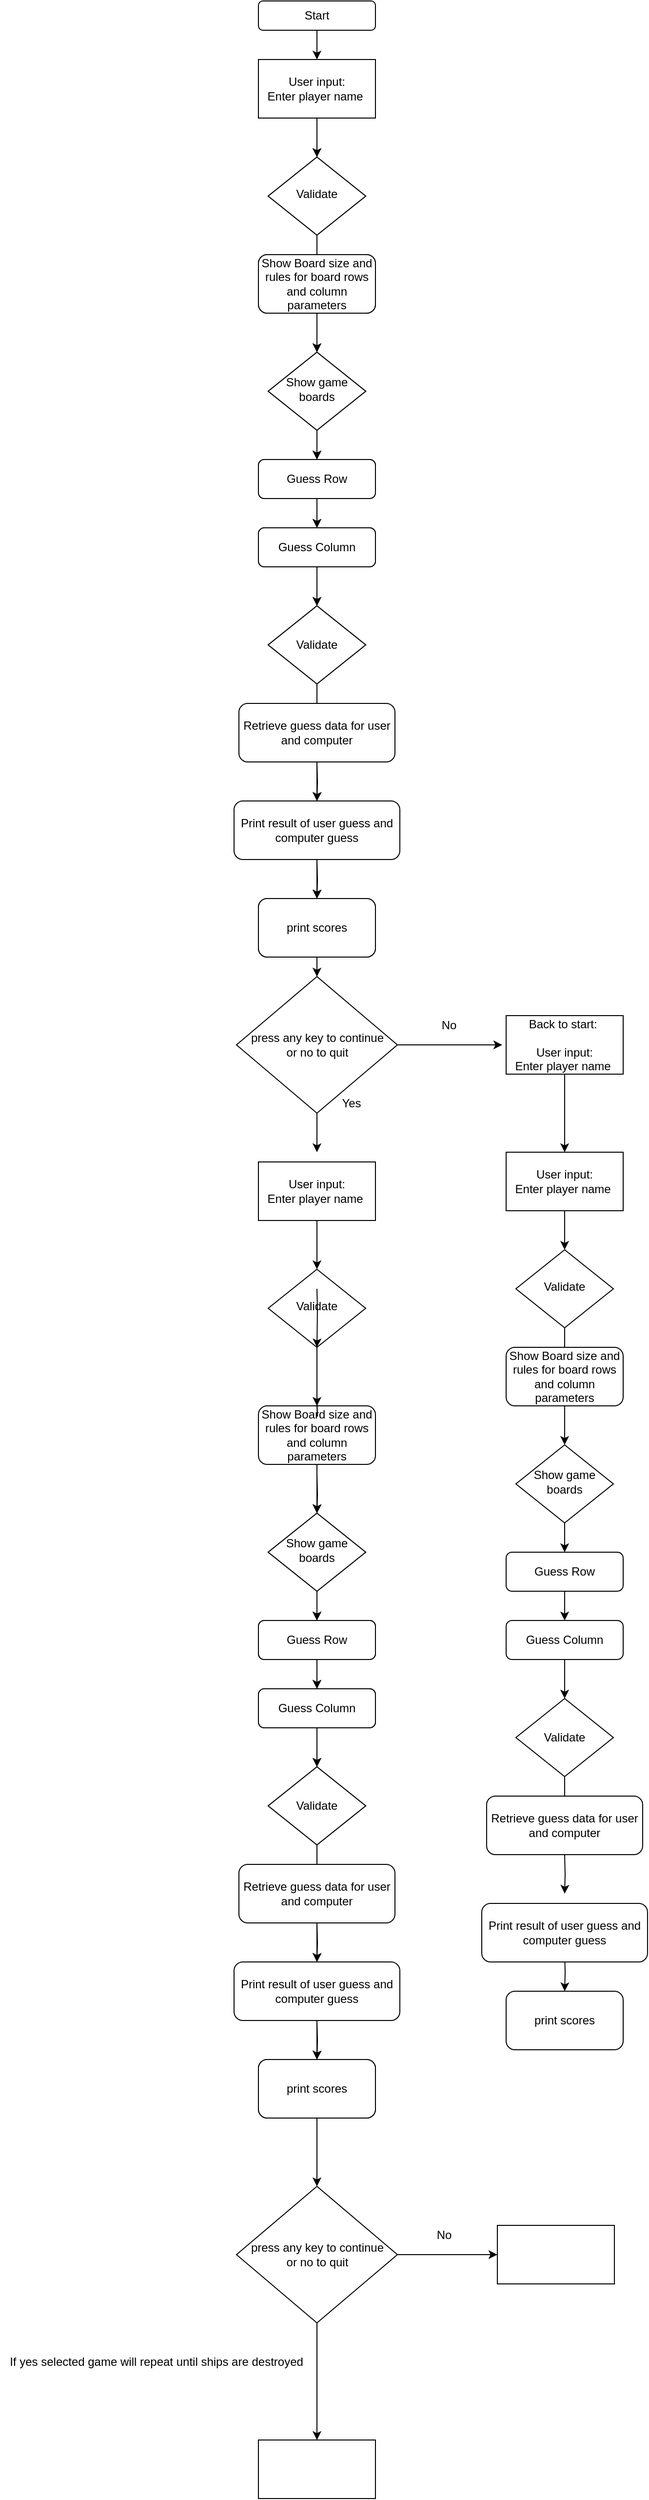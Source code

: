 <mxfile version="15.8.2" type="github">
  <diagram id="C5RBs43oDa-KdzZeNtuy" name="Page-1">
    <mxGraphModel dx="2100" dy="610" grid="1" gridSize="10" guides="1" tooltips="1" connect="1" arrows="1" fold="1" page="1" pageScale="1" pageWidth="827" pageHeight="1169" math="0" shadow="0">
      <root>
        <mxCell id="WIyWlLk6GJQsqaUBKTNV-0" />
        <mxCell id="WIyWlLk6GJQsqaUBKTNV-1" parent="WIyWlLk6GJQsqaUBKTNV-0" />
        <mxCell id="R8ws0Zac1b6Tz0N1zMyR-2" value="" style="edgeStyle=orthogonalEdgeStyle;rounded=0;orthogonalLoop=1;jettySize=auto;html=1;" edge="1" parent="WIyWlLk6GJQsqaUBKTNV-1" source="WIyWlLk6GJQsqaUBKTNV-3" target="R8ws0Zac1b6Tz0N1zMyR-1">
          <mxGeometry relative="1" as="geometry" />
        </mxCell>
        <mxCell id="WIyWlLk6GJQsqaUBKTNV-3" value="Start" style="rounded=1;whiteSpace=wrap;html=1;fontSize=12;glass=0;strokeWidth=1;shadow=0;" parent="WIyWlLk6GJQsqaUBKTNV-1" vertex="1">
          <mxGeometry x="160" y="80" width="120" height="30" as="geometry" />
        </mxCell>
        <mxCell id="WIyWlLk6GJQsqaUBKTNV-6" value="Validate" style="rhombus;whiteSpace=wrap;html=1;shadow=0;fontFamily=Helvetica;fontSize=12;align=center;strokeWidth=1;spacing=6;spacingTop=-4;" parent="WIyWlLk6GJQsqaUBKTNV-1" vertex="1">
          <mxGeometry x="170" y="240" width="100" height="80" as="geometry" />
        </mxCell>
        <mxCell id="R8ws0Zac1b6Tz0N1zMyR-4" value="" style="edgeStyle=orthogonalEdgeStyle;rounded=0;orthogonalLoop=1;jettySize=auto;html=1;" edge="1" parent="WIyWlLk6GJQsqaUBKTNV-1" source="WIyWlLk6GJQsqaUBKTNV-10" target="WIyWlLk6GJQsqaUBKTNV-11">
          <mxGeometry relative="1" as="geometry" />
        </mxCell>
        <mxCell id="WIyWlLk6GJQsqaUBKTNV-10" value="Show game boards" style="rhombus;whiteSpace=wrap;html=1;shadow=0;fontFamily=Helvetica;fontSize=12;align=center;strokeWidth=1;spacing=6;spacingTop=-4;" parent="WIyWlLk6GJQsqaUBKTNV-1" vertex="1">
          <mxGeometry x="170" y="440" width="100" height="80" as="geometry" />
        </mxCell>
        <mxCell id="R8ws0Zac1b6Tz0N1zMyR-6" value="" style="edgeStyle=orthogonalEdgeStyle;rounded=0;orthogonalLoop=1;jettySize=auto;html=1;" edge="1" parent="WIyWlLk6GJQsqaUBKTNV-1" source="WIyWlLk6GJQsqaUBKTNV-11" target="R8ws0Zac1b6Tz0N1zMyR-5">
          <mxGeometry relative="1" as="geometry" />
        </mxCell>
        <mxCell id="WIyWlLk6GJQsqaUBKTNV-11" value="Guess Row" style="rounded=1;whiteSpace=wrap;html=1;fontSize=12;glass=0;strokeWidth=1;shadow=0;" parent="WIyWlLk6GJQsqaUBKTNV-1" vertex="1">
          <mxGeometry x="160" y="550" width="120" height="40" as="geometry" />
        </mxCell>
        <mxCell id="R8ws0Zac1b6Tz0N1zMyR-3" value="" style="edgeStyle=orthogonalEdgeStyle;rounded=0;orthogonalLoop=1;jettySize=auto;html=1;" edge="1" parent="WIyWlLk6GJQsqaUBKTNV-1" source="R8ws0Zac1b6Tz0N1zMyR-1" target="WIyWlLk6GJQsqaUBKTNV-6">
          <mxGeometry relative="1" as="geometry" />
        </mxCell>
        <mxCell id="R8ws0Zac1b6Tz0N1zMyR-1" value="User input:&lt;br&gt;Enter player name&amp;nbsp;" style="rounded=0;whiteSpace=wrap;html=1;" vertex="1" parent="WIyWlLk6GJQsqaUBKTNV-1">
          <mxGeometry x="160" y="140" width="120" height="60" as="geometry" />
        </mxCell>
        <mxCell id="R8ws0Zac1b6Tz0N1zMyR-9" value="" style="edgeStyle=orthogonalEdgeStyle;rounded=0;orthogonalLoop=1;jettySize=auto;html=1;" edge="1" parent="WIyWlLk6GJQsqaUBKTNV-1" source="R8ws0Zac1b6Tz0N1zMyR-5">
          <mxGeometry relative="1" as="geometry">
            <mxPoint x="220" y="700" as="targetPoint" />
          </mxGeometry>
        </mxCell>
        <mxCell id="R8ws0Zac1b6Tz0N1zMyR-5" value="Guess Column" style="rounded=1;whiteSpace=wrap;html=1;" vertex="1" parent="WIyWlLk6GJQsqaUBKTNV-1">
          <mxGeometry x="160" y="620" width="120" height="40" as="geometry" />
        </mxCell>
        <mxCell id="R8ws0Zac1b6Tz0N1zMyR-33" value="" style="edgeStyle=orthogonalEdgeStyle;rounded=0;orthogonalLoop=1;jettySize=auto;html=1;" edge="1" parent="WIyWlLk6GJQsqaUBKTNV-1" source="R8ws0Zac1b6Tz0N1zMyR-10" target="WIyWlLk6GJQsqaUBKTNV-10">
          <mxGeometry relative="1" as="geometry" />
        </mxCell>
        <mxCell id="R8ws0Zac1b6Tz0N1zMyR-10" value="Show Board size and rules for board rows and column parameters" style="rounded=1;whiteSpace=wrap;html=1;" vertex="1" parent="WIyWlLk6GJQsqaUBKTNV-1">
          <mxGeometry x="160" y="340" width="120" height="60" as="geometry" />
        </mxCell>
        <mxCell id="R8ws0Zac1b6Tz0N1zMyR-11" value="" style="rounded=0;html=1;jettySize=auto;orthogonalLoop=1;fontSize=11;endArrow=none;endFill=0;endSize=8;strokeWidth=1;shadow=0;labelBackgroundColor=none;edgeStyle=orthogonalEdgeStyle;" edge="1" parent="WIyWlLk6GJQsqaUBKTNV-1" source="WIyWlLk6GJQsqaUBKTNV-6" target="R8ws0Zac1b6Tz0N1zMyR-10">
          <mxGeometry x="-0.2" y="40" relative="1" as="geometry">
            <mxPoint as="offset" />
            <mxPoint x="220" y="320" as="sourcePoint" />
            <mxPoint x="220" y="400" as="targetPoint" />
          </mxGeometry>
        </mxCell>
        <mxCell id="R8ws0Zac1b6Tz0N1zMyR-15" value="" style="edgeStyle=orthogonalEdgeStyle;rounded=0;orthogonalLoop=1;jettySize=auto;html=1;startArrow=none;" edge="1" parent="WIyWlLk6GJQsqaUBKTNV-1" source="R8ws0Zac1b6Tz0N1zMyR-16" target="R8ws0Zac1b6Tz0N1zMyR-13">
          <mxGeometry relative="1" as="geometry" />
        </mxCell>
        <mxCell id="R8ws0Zac1b6Tz0N1zMyR-12" value="Validate" style="rhombus;whiteSpace=wrap;html=1;" vertex="1" parent="WIyWlLk6GJQsqaUBKTNV-1">
          <mxGeometry x="170" y="700" width="100" height="80" as="geometry" />
        </mxCell>
        <mxCell id="R8ws0Zac1b6Tz0N1zMyR-20" value="" style="edgeStyle=orthogonalEdgeStyle;rounded=0;orthogonalLoop=1;jettySize=auto;html=1;" edge="1" parent="WIyWlLk6GJQsqaUBKTNV-1" source="R8ws0Zac1b6Tz0N1zMyR-13" target="R8ws0Zac1b6Tz0N1zMyR-19">
          <mxGeometry relative="1" as="geometry" />
        </mxCell>
        <mxCell id="R8ws0Zac1b6Tz0N1zMyR-13" value="Print result of user guess and computer guess" style="rounded=1;whiteSpace=wrap;html=1;" vertex="1" parent="WIyWlLk6GJQsqaUBKTNV-1">
          <mxGeometry x="135" y="900" width="170" height="60" as="geometry" />
        </mxCell>
        <mxCell id="R8ws0Zac1b6Tz0N1zMyR-16" value="Retrieve guess data for user and computer" style="rounded=1;whiteSpace=wrap;html=1;" vertex="1" parent="WIyWlLk6GJQsqaUBKTNV-1">
          <mxGeometry x="140" y="800" width="160" height="60" as="geometry" />
        </mxCell>
        <mxCell id="R8ws0Zac1b6Tz0N1zMyR-18" value="" style="edgeStyle=orthogonalEdgeStyle;rounded=0;orthogonalLoop=1;jettySize=auto;html=1;endArrow=none;" edge="1" parent="WIyWlLk6GJQsqaUBKTNV-1" source="R8ws0Zac1b6Tz0N1zMyR-12" target="R8ws0Zac1b6Tz0N1zMyR-16">
          <mxGeometry relative="1" as="geometry">
            <mxPoint x="220" y="780" as="sourcePoint" />
            <mxPoint x="220" y="940" as="targetPoint" />
          </mxGeometry>
        </mxCell>
        <mxCell id="R8ws0Zac1b6Tz0N1zMyR-22" value="" style="edgeStyle=orthogonalEdgeStyle;rounded=0;orthogonalLoop=1;jettySize=auto;html=1;" edge="1" parent="WIyWlLk6GJQsqaUBKTNV-1" source="R8ws0Zac1b6Tz0N1zMyR-19" target="R8ws0Zac1b6Tz0N1zMyR-21">
          <mxGeometry relative="1" as="geometry" />
        </mxCell>
        <mxCell id="R8ws0Zac1b6Tz0N1zMyR-19" value="print scores" style="rounded=1;whiteSpace=wrap;html=1;" vertex="1" parent="WIyWlLk6GJQsqaUBKTNV-1">
          <mxGeometry x="160" y="1000" width="120" height="60" as="geometry" />
        </mxCell>
        <mxCell id="R8ws0Zac1b6Tz0N1zMyR-23" style="edgeStyle=orthogonalEdgeStyle;rounded=0;orthogonalLoop=1;jettySize=auto;html=1;" edge="1" parent="WIyWlLk6GJQsqaUBKTNV-1" source="R8ws0Zac1b6Tz0N1zMyR-21">
          <mxGeometry relative="1" as="geometry">
            <mxPoint x="410" y="1150" as="targetPoint" />
          </mxGeometry>
        </mxCell>
        <mxCell id="R8ws0Zac1b6Tz0N1zMyR-25" value="" style="edgeStyle=orthogonalEdgeStyle;rounded=0;orthogonalLoop=1;jettySize=auto;html=1;" edge="1" parent="WIyWlLk6GJQsqaUBKTNV-1" source="R8ws0Zac1b6Tz0N1zMyR-21">
          <mxGeometry relative="1" as="geometry">
            <mxPoint x="220" y="1260" as="targetPoint" />
          </mxGeometry>
        </mxCell>
        <mxCell id="R8ws0Zac1b6Tz0N1zMyR-21" value="press any key to continue &lt;br&gt;or no to quit" style="rhombus;whiteSpace=wrap;html=1;" vertex="1" parent="WIyWlLk6GJQsqaUBKTNV-1">
          <mxGeometry x="137.5" y="1080" width="165" height="140" as="geometry" />
        </mxCell>
        <mxCell id="R8ws0Zac1b6Tz0N1zMyR-26" value="Yes" style="text;html=1;align=center;verticalAlign=middle;resizable=0;points=[];autosize=1;strokeColor=none;fillColor=none;" vertex="1" parent="WIyWlLk6GJQsqaUBKTNV-1">
          <mxGeometry x="240" y="1200" width="30" height="20" as="geometry" />
        </mxCell>
        <mxCell id="R8ws0Zac1b6Tz0N1zMyR-27" value="No" style="text;html=1;align=center;verticalAlign=middle;resizable=0;points=[];autosize=1;strokeColor=none;fillColor=none;rotation=0;" vertex="1" parent="WIyWlLk6GJQsqaUBKTNV-1">
          <mxGeometry x="340" y="1120" width="30" height="20" as="geometry" />
        </mxCell>
        <mxCell id="R8ws0Zac1b6Tz0N1zMyR-28" value="User input:&lt;br&gt;Enter player name&amp;nbsp;" style="rounded=0;whiteSpace=wrap;html=1;" vertex="1" parent="WIyWlLk6GJQsqaUBKTNV-1">
          <mxGeometry x="160" y="140" width="120" height="60" as="geometry" />
        </mxCell>
        <mxCell id="R8ws0Zac1b6Tz0N1zMyR-35" value="" style="edgeStyle=orthogonalEdgeStyle;rounded=0;orthogonalLoop=1;jettySize=auto;html=1;" edge="1" parent="WIyWlLk6GJQsqaUBKTNV-1" source="R8ws0Zac1b6Tz0N1zMyR-32">
          <mxGeometry relative="1" as="geometry">
            <mxPoint x="474" y="1260" as="targetPoint" />
          </mxGeometry>
        </mxCell>
        <mxCell id="R8ws0Zac1b6Tz0N1zMyR-32" value="Back to start:&amp;nbsp;&lt;br&gt;&lt;br&gt;User input:&lt;br&gt;Enter player name&amp;nbsp;" style="rounded=0;whiteSpace=wrap;html=1;" vertex="1" parent="WIyWlLk6GJQsqaUBKTNV-1">
          <mxGeometry x="414" y="1120" width="120" height="60" as="geometry" />
        </mxCell>
        <mxCell id="R8ws0Zac1b6Tz0N1zMyR-36" value="Validate" style="rhombus;whiteSpace=wrap;html=1;shadow=0;fontFamily=Helvetica;fontSize=12;align=center;strokeWidth=1;spacing=6;spacingTop=-4;" vertex="1" parent="WIyWlLk6GJQsqaUBKTNV-1">
          <mxGeometry x="170" y="240" width="100" height="80" as="geometry" />
        </mxCell>
        <mxCell id="R8ws0Zac1b6Tz0N1zMyR-37" value="" style="edgeStyle=orthogonalEdgeStyle;rounded=0;orthogonalLoop=1;jettySize=auto;html=1;" edge="1" parent="WIyWlLk6GJQsqaUBKTNV-1" source="R8ws0Zac1b6Tz0N1zMyR-38" target="R8ws0Zac1b6Tz0N1zMyR-40">
          <mxGeometry relative="1" as="geometry" />
        </mxCell>
        <mxCell id="R8ws0Zac1b6Tz0N1zMyR-38" value="Show game boards" style="rhombus;whiteSpace=wrap;html=1;shadow=0;fontFamily=Helvetica;fontSize=12;align=center;strokeWidth=1;spacing=6;spacingTop=-4;" vertex="1" parent="WIyWlLk6GJQsqaUBKTNV-1">
          <mxGeometry x="170" y="440" width="100" height="80" as="geometry" />
        </mxCell>
        <mxCell id="R8ws0Zac1b6Tz0N1zMyR-39" value="" style="edgeStyle=orthogonalEdgeStyle;rounded=0;orthogonalLoop=1;jettySize=auto;html=1;" edge="1" parent="WIyWlLk6GJQsqaUBKTNV-1" source="R8ws0Zac1b6Tz0N1zMyR-40" target="R8ws0Zac1b6Tz0N1zMyR-44">
          <mxGeometry relative="1" as="geometry" />
        </mxCell>
        <mxCell id="R8ws0Zac1b6Tz0N1zMyR-40" value="Guess Row" style="rounded=1;whiteSpace=wrap;html=1;fontSize=12;glass=0;strokeWidth=1;shadow=0;" vertex="1" parent="WIyWlLk6GJQsqaUBKTNV-1">
          <mxGeometry x="160" y="550" width="120" height="40" as="geometry" />
        </mxCell>
        <mxCell id="R8ws0Zac1b6Tz0N1zMyR-41" value="" style="edgeStyle=orthogonalEdgeStyle;rounded=0;orthogonalLoop=1;jettySize=auto;html=1;" edge="1" parent="WIyWlLk6GJQsqaUBKTNV-1" source="R8ws0Zac1b6Tz0N1zMyR-42" target="R8ws0Zac1b6Tz0N1zMyR-36">
          <mxGeometry relative="1" as="geometry" />
        </mxCell>
        <mxCell id="R8ws0Zac1b6Tz0N1zMyR-42" value="User input:&lt;br&gt;Enter player name&amp;nbsp;" style="rounded=0;whiteSpace=wrap;html=1;" vertex="1" parent="WIyWlLk6GJQsqaUBKTNV-1">
          <mxGeometry x="160" y="140" width="120" height="60" as="geometry" />
        </mxCell>
        <mxCell id="R8ws0Zac1b6Tz0N1zMyR-43" value="" style="edgeStyle=orthogonalEdgeStyle;rounded=0;orthogonalLoop=1;jettySize=auto;html=1;" edge="1" parent="WIyWlLk6GJQsqaUBKTNV-1" source="R8ws0Zac1b6Tz0N1zMyR-44">
          <mxGeometry relative="1" as="geometry">
            <mxPoint x="220" y="700" as="targetPoint" />
          </mxGeometry>
        </mxCell>
        <mxCell id="R8ws0Zac1b6Tz0N1zMyR-44" value="Guess Column" style="rounded=1;whiteSpace=wrap;html=1;" vertex="1" parent="WIyWlLk6GJQsqaUBKTNV-1">
          <mxGeometry x="160" y="620" width="120" height="40" as="geometry" />
        </mxCell>
        <mxCell id="R8ws0Zac1b6Tz0N1zMyR-45" value="" style="edgeStyle=orthogonalEdgeStyle;rounded=0;orthogonalLoop=1;jettySize=auto;html=1;" edge="1" parent="WIyWlLk6GJQsqaUBKTNV-1" source="R8ws0Zac1b6Tz0N1zMyR-46" target="R8ws0Zac1b6Tz0N1zMyR-38">
          <mxGeometry relative="1" as="geometry" />
        </mxCell>
        <mxCell id="R8ws0Zac1b6Tz0N1zMyR-46" value="Show Board size and rules for board rows and column parameters" style="rounded=1;whiteSpace=wrap;html=1;" vertex="1" parent="WIyWlLk6GJQsqaUBKTNV-1">
          <mxGeometry x="160" y="340" width="120" height="60" as="geometry" />
        </mxCell>
        <mxCell id="R8ws0Zac1b6Tz0N1zMyR-47" value="" style="rounded=0;html=1;jettySize=auto;orthogonalLoop=1;fontSize=11;endArrow=none;endFill=0;endSize=8;strokeWidth=1;shadow=0;labelBackgroundColor=none;edgeStyle=orthogonalEdgeStyle;" edge="1" parent="WIyWlLk6GJQsqaUBKTNV-1" source="R8ws0Zac1b6Tz0N1zMyR-36" target="R8ws0Zac1b6Tz0N1zMyR-46">
          <mxGeometry x="-0.2" y="40" relative="1" as="geometry">
            <mxPoint as="offset" />
            <mxPoint x="220" y="320" as="sourcePoint" />
            <mxPoint x="220" y="400" as="targetPoint" />
          </mxGeometry>
        </mxCell>
        <mxCell id="R8ws0Zac1b6Tz0N1zMyR-48" value="" style="edgeStyle=orthogonalEdgeStyle;rounded=0;orthogonalLoop=1;jettySize=auto;html=1;startArrow=none;" edge="1" parent="WIyWlLk6GJQsqaUBKTNV-1">
          <mxGeometry relative="1" as="geometry">
            <mxPoint x="220" y="860" as="sourcePoint" />
            <mxPoint x="220" y="900" as="targetPoint" />
          </mxGeometry>
        </mxCell>
        <mxCell id="R8ws0Zac1b6Tz0N1zMyR-49" value="Validate" style="rhombus;whiteSpace=wrap;html=1;" vertex="1" parent="WIyWlLk6GJQsqaUBKTNV-1">
          <mxGeometry x="170" y="700" width="100" height="80" as="geometry" />
        </mxCell>
        <mxCell id="R8ws0Zac1b6Tz0N1zMyR-50" value="" style="edgeStyle=orthogonalEdgeStyle;rounded=0;orthogonalLoop=1;jettySize=auto;html=1;" edge="1" parent="WIyWlLk6GJQsqaUBKTNV-1" target="R8ws0Zac1b6Tz0N1zMyR-52">
          <mxGeometry relative="1" as="geometry">
            <mxPoint x="220" y="960" as="sourcePoint" />
          </mxGeometry>
        </mxCell>
        <mxCell id="R8ws0Zac1b6Tz0N1zMyR-51" value="" style="edgeStyle=orthogonalEdgeStyle;rounded=0;orthogonalLoop=1;jettySize=auto;html=1;endArrow=none;" edge="1" parent="WIyWlLk6GJQsqaUBKTNV-1" source="R8ws0Zac1b6Tz0N1zMyR-49">
          <mxGeometry relative="1" as="geometry">
            <mxPoint x="220" y="780" as="sourcePoint" />
            <mxPoint x="220" y="800" as="targetPoint" />
          </mxGeometry>
        </mxCell>
        <mxCell id="R8ws0Zac1b6Tz0N1zMyR-52" value="print scores" style="rounded=1;whiteSpace=wrap;html=1;" vertex="1" parent="WIyWlLk6GJQsqaUBKTNV-1">
          <mxGeometry x="160" y="1000" width="120" height="60" as="geometry" />
        </mxCell>
        <mxCell id="R8ws0Zac1b6Tz0N1zMyR-53" value="User input:&lt;br&gt;Enter player name&amp;nbsp;" style="rounded=0;whiteSpace=wrap;html=1;" vertex="1" parent="WIyWlLk6GJQsqaUBKTNV-1">
          <mxGeometry x="160" y="140" width="120" height="60" as="geometry" />
        </mxCell>
        <mxCell id="R8ws0Zac1b6Tz0N1zMyR-112" value="Validate" style="rhombus;whiteSpace=wrap;html=1;shadow=0;fontFamily=Helvetica;fontSize=12;align=center;strokeWidth=1;spacing=6;spacingTop=-4;" vertex="1" parent="WIyWlLk6GJQsqaUBKTNV-1">
          <mxGeometry x="424" y="1360" width="100" height="80" as="geometry" />
        </mxCell>
        <mxCell id="R8ws0Zac1b6Tz0N1zMyR-113" value="" style="edgeStyle=orthogonalEdgeStyle;rounded=0;orthogonalLoop=1;jettySize=auto;html=1;" edge="1" parent="WIyWlLk6GJQsqaUBKTNV-1" source="R8ws0Zac1b6Tz0N1zMyR-114" target="R8ws0Zac1b6Tz0N1zMyR-116">
          <mxGeometry relative="1" as="geometry" />
        </mxCell>
        <mxCell id="R8ws0Zac1b6Tz0N1zMyR-114" value="Show game boards" style="rhombus;whiteSpace=wrap;html=1;shadow=0;fontFamily=Helvetica;fontSize=12;align=center;strokeWidth=1;spacing=6;spacingTop=-4;" vertex="1" parent="WIyWlLk6GJQsqaUBKTNV-1">
          <mxGeometry x="424" y="1560" width="100" height="80" as="geometry" />
        </mxCell>
        <mxCell id="R8ws0Zac1b6Tz0N1zMyR-115" value="" style="edgeStyle=orthogonalEdgeStyle;rounded=0;orthogonalLoop=1;jettySize=auto;html=1;" edge="1" parent="WIyWlLk6GJQsqaUBKTNV-1" source="R8ws0Zac1b6Tz0N1zMyR-116" target="R8ws0Zac1b6Tz0N1zMyR-120">
          <mxGeometry relative="1" as="geometry" />
        </mxCell>
        <mxCell id="R8ws0Zac1b6Tz0N1zMyR-116" value="Guess Row" style="rounded=1;whiteSpace=wrap;html=1;fontSize=12;glass=0;strokeWidth=1;shadow=0;" vertex="1" parent="WIyWlLk6GJQsqaUBKTNV-1">
          <mxGeometry x="414" y="1670" width="120" height="40" as="geometry" />
        </mxCell>
        <mxCell id="R8ws0Zac1b6Tz0N1zMyR-117" value="" style="edgeStyle=orthogonalEdgeStyle;rounded=0;orthogonalLoop=1;jettySize=auto;html=1;" edge="1" parent="WIyWlLk6GJQsqaUBKTNV-1" source="R8ws0Zac1b6Tz0N1zMyR-118" target="R8ws0Zac1b6Tz0N1zMyR-112">
          <mxGeometry relative="1" as="geometry" />
        </mxCell>
        <mxCell id="R8ws0Zac1b6Tz0N1zMyR-118" value="User input:&lt;br&gt;Enter player name&amp;nbsp;" style="rounded=0;whiteSpace=wrap;html=1;" vertex="1" parent="WIyWlLk6GJQsqaUBKTNV-1">
          <mxGeometry x="414" y="1260" width="120" height="60" as="geometry" />
        </mxCell>
        <mxCell id="R8ws0Zac1b6Tz0N1zMyR-119" value="" style="edgeStyle=orthogonalEdgeStyle;rounded=0;orthogonalLoop=1;jettySize=auto;html=1;" edge="1" parent="WIyWlLk6GJQsqaUBKTNV-1" source="R8ws0Zac1b6Tz0N1zMyR-120">
          <mxGeometry relative="1" as="geometry">
            <mxPoint x="474" y="1820" as="targetPoint" />
          </mxGeometry>
        </mxCell>
        <mxCell id="R8ws0Zac1b6Tz0N1zMyR-120" value="Guess Column" style="rounded=1;whiteSpace=wrap;html=1;" vertex="1" parent="WIyWlLk6GJQsqaUBKTNV-1">
          <mxGeometry x="414" y="1740" width="120" height="40" as="geometry" />
        </mxCell>
        <mxCell id="R8ws0Zac1b6Tz0N1zMyR-121" value="" style="edgeStyle=orthogonalEdgeStyle;rounded=0;orthogonalLoop=1;jettySize=auto;html=1;" edge="1" parent="WIyWlLk6GJQsqaUBKTNV-1" source="R8ws0Zac1b6Tz0N1zMyR-122" target="R8ws0Zac1b6Tz0N1zMyR-114">
          <mxGeometry relative="1" as="geometry" />
        </mxCell>
        <mxCell id="R8ws0Zac1b6Tz0N1zMyR-122" value="Show Board size and rules for board rows and column parameters" style="rounded=1;whiteSpace=wrap;html=1;" vertex="1" parent="WIyWlLk6GJQsqaUBKTNV-1">
          <mxGeometry x="414" y="1460" width="120" height="60" as="geometry" />
        </mxCell>
        <mxCell id="R8ws0Zac1b6Tz0N1zMyR-123" value="" style="rounded=0;html=1;jettySize=auto;orthogonalLoop=1;fontSize=11;endArrow=none;endFill=0;endSize=8;strokeWidth=1;shadow=0;labelBackgroundColor=none;edgeStyle=orthogonalEdgeStyle;" edge="1" parent="WIyWlLk6GJQsqaUBKTNV-1" source="R8ws0Zac1b6Tz0N1zMyR-112" target="R8ws0Zac1b6Tz0N1zMyR-122">
          <mxGeometry x="-0.2" y="40" relative="1" as="geometry">
            <mxPoint as="offset" />
            <mxPoint x="474" y="1440" as="sourcePoint" />
            <mxPoint x="474" y="1520" as="targetPoint" />
          </mxGeometry>
        </mxCell>
        <mxCell id="R8ws0Zac1b6Tz0N1zMyR-124" value="" style="edgeStyle=orthogonalEdgeStyle;rounded=0;orthogonalLoop=1;jettySize=auto;html=1;startArrow=none;" edge="1" parent="WIyWlLk6GJQsqaUBKTNV-1">
          <mxGeometry relative="1" as="geometry">
            <mxPoint x="474" y="1980" as="sourcePoint" />
            <mxPoint x="474" y="2020" as="targetPoint" />
          </mxGeometry>
        </mxCell>
        <mxCell id="R8ws0Zac1b6Tz0N1zMyR-125" value="Validate" style="rhombus;whiteSpace=wrap;html=1;" vertex="1" parent="WIyWlLk6GJQsqaUBKTNV-1">
          <mxGeometry x="424" y="1820" width="100" height="80" as="geometry" />
        </mxCell>
        <mxCell id="R8ws0Zac1b6Tz0N1zMyR-126" value="" style="edgeStyle=orthogonalEdgeStyle;rounded=0;orthogonalLoop=1;jettySize=auto;html=1;" edge="1" parent="WIyWlLk6GJQsqaUBKTNV-1" target="R8ws0Zac1b6Tz0N1zMyR-128">
          <mxGeometry relative="1" as="geometry">
            <mxPoint x="474" y="2080" as="sourcePoint" />
          </mxGeometry>
        </mxCell>
        <mxCell id="R8ws0Zac1b6Tz0N1zMyR-127" value="" style="edgeStyle=orthogonalEdgeStyle;rounded=0;orthogonalLoop=1;jettySize=auto;html=1;endArrow=none;" edge="1" parent="WIyWlLk6GJQsqaUBKTNV-1" source="R8ws0Zac1b6Tz0N1zMyR-125">
          <mxGeometry relative="1" as="geometry">
            <mxPoint x="474" y="1900" as="sourcePoint" />
            <mxPoint x="474" y="1920" as="targetPoint" />
          </mxGeometry>
        </mxCell>
        <mxCell id="R8ws0Zac1b6Tz0N1zMyR-128" value="print scores" style="rounded=1;whiteSpace=wrap;html=1;" vertex="1" parent="WIyWlLk6GJQsqaUBKTNV-1">
          <mxGeometry x="414" y="2120" width="120" height="60" as="geometry" />
        </mxCell>
        <mxCell id="R8ws0Zac1b6Tz0N1zMyR-129" value="User input:&lt;br&gt;Enter player name&amp;nbsp;" style="rounded=0;whiteSpace=wrap;html=1;" vertex="1" parent="WIyWlLk6GJQsqaUBKTNV-1">
          <mxGeometry x="414" y="1260" width="120" height="60" as="geometry" />
        </mxCell>
        <mxCell id="R8ws0Zac1b6Tz0N1zMyR-169" value="Retrieve guess data for user and computer" style="rounded=1;whiteSpace=wrap;html=1;" vertex="1" parent="WIyWlLk6GJQsqaUBKTNV-1">
          <mxGeometry x="394" y="1920" width="160" height="60" as="geometry" />
        </mxCell>
        <mxCell id="R8ws0Zac1b6Tz0N1zMyR-170" value="Print result of user guess and computer guess" style="rounded=1;whiteSpace=wrap;html=1;" vertex="1" parent="WIyWlLk6GJQsqaUBKTNV-1">
          <mxGeometry x="389" y="2030" width="170" height="60" as="geometry" />
        </mxCell>
        <mxCell id="R8ws0Zac1b6Tz0N1zMyR-172" value="" style="edgeStyle=orthogonalEdgeStyle;rounded=0;orthogonalLoop=1;jettySize=auto;html=1;" edge="1" source="R8ws0Zac1b6Tz0N1zMyR-173" target="R8ws0Zac1b6Tz0N1zMyR-175" parent="WIyWlLk6GJQsqaUBKTNV-1">
          <mxGeometry relative="1" as="geometry" />
        </mxCell>
        <mxCell id="R8ws0Zac1b6Tz0N1zMyR-173" value="Show game boards" style="rhombus;whiteSpace=wrap;html=1;shadow=0;fontFamily=Helvetica;fontSize=12;align=center;strokeWidth=1;spacing=6;spacingTop=-4;" vertex="1" parent="WIyWlLk6GJQsqaUBKTNV-1">
          <mxGeometry x="170" y="1630" width="100" height="80" as="geometry" />
        </mxCell>
        <mxCell id="R8ws0Zac1b6Tz0N1zMyR-174" value="" style="edgeStyle=orthogonalEdgeStyle;rounded=0;orthogonalLoop=1;jettySize=auto;html=1;" edge="1" source="R8ws0Zac1b6Tz0N1zMyR-175" target="R8ws0Zac1b6Tz0N1zMyR-179" parent="WIyWlLk6GJQsqaUBKTNV-1">
          <mxGeometry relative="1" as="geometry" />
        </mxCell>
        <mxCell id="R8ws0Zac1b6Tz0N1zMyR-175" value="Guess Row" style="rounded=1;whiteSpace=wrap;html=1;fontSize=12;glass=0;strokeWidth=1;shadow=0;" vertex="1" parent="WIyWlLk6GJQsqaUBKTNV-1">
          <mxGeometry x="160" y="1740" width="120" height="40" as="geometry" />
        </mxCell>
        <mxCell id="R8ws0Zac1b6Tz0N1zMyR-176" value="" style="edgeStyle=orthogonalEdgeStyle;rounded=0;orthogonalLoop=1;jettySize=auto;html=1;" edge="1" parent="WIyWlLk6GJQsqaUBKTNV-1">
          <mxGeometry relative="1" as="geometry">
            <mxPoint x="220" y="1390" as="sourcePoint" />
            <mxPoint x="220" y="1430" as="targetPoint" />
          </mxGeometry>
        </mxCell>
        <mxCell id="R8ws0Zac1b6Tz0N1zMyR-178" value="" style="edgeStyle=orthogonalEdgeStyle;rounded=0;orthogonalLoop=1;jettySize=auto;html=1;" edge="1" source="R8ws0Zac1b6Tz0N1zMyR-179" parent="WIyWlLk6GJQsqaUBKTNV-1">
          <mxGeometry relative="1" as="geometry">
            <mxPoint x="220" y="1890" as="targetPoint" />
          </mxGeometry>
        </mxCell>
        <mxCell id="R8ws0Zac1b6Tz0N1zMyR-179" value="Guess Column" style="rounded=1;whiteSpace=wrap;html=1;" vertex="1" parent="WIyWlLk6GJQsqaUBKTNV-1">
          <mxGeometry x="160" y="1810" width="120" height="40" as="geometry" />
        </mxCell>
        <mxCell id="R8ws0Zac1b6Tz0N1zMyR-180" value="" style="edgeStyle=orthogonalEdgeStyle;rounded=0;orthogonalLoop=1;jettySize=auto;html=1;" edge="1" target="R8ws0Zac1b6Tz0N1zMyR-173" parent="WIyWlLk6GJQsqaUBKTNV-1">
          <mxGeometry relative="1" as="geometry">
            <mxPoint x="220" y="1590" as="sourcePoint" />
          </mxGeometry>
        </mxCell>
        <mxCell id="R8ws0Zac1b6Tz0N1zMyR-182" value="" style="rounded=0;html=1;jettySize=auto;orthogonalLoop=1;fontSize=11;endArrow=none;endFill=0;endSize=8;strokeWidth=1;shadow=0;labelBackgroundColor=none;edgeStyle=orthogonalEdgeStyle;startArrow=none;" edge="1" source="R8ws0Zac1b6Tz0N1zMyR-204" parent="WIyWlLk6GJQsqaUBKTNV-1">
          <mxGeometry x="-0.2" y="40" relative="1" as="geometry">
            <mxPoint as="offset" />
            <mxPoint x="220" y="1510" as="sourcePoint" />
            <mxPoint x="220" y="1530" as="targetPoint" />
          </mxGeometry>
        </mxCell>
        <mxCell id="R8ws0Zac1b6Tz0N1zMyR-183" value="" style="edgeStyle=orthogonalEdgeStyle;rounded=0;orthogonalLoop=1;jettySize=auto;html=1;startArrow=none;" edge="1" source="R8ws0Zac1b6Tz0N1zMyR-187" target="R8ws0Zac1b6Tz0N1zMyR-186" parent="WIyWlLk6GJQsqaUBKTNV-1">
          <mxGeometry relative="1" as="geometry" />
        </mxCell>
        <mxCell id="R8ws0Zac1b6Tz0N1zMyR-184" value="Validate" style="rhombus;whiteSpace=wrap;html=1;" vertex="1" parent="WIyWlLk6GJQsqaUBKTNV-1">
          <mxGeometry x="170" y="1890" width="100" height="80" as="geometry" />
        </mxCell>
        <mxCell id="R8ws0Zac1b6Tz0N1zMyR-185" value="" style="edgeStyle=orthogonalEdgeStyle;rounded=0;orthogonalLoop=1;jettySize=auto;html=1;" edge="1" source="R8ws0Zac1b6Tz0N1zMyR-186" target="R8ws0Zac1b6Tz0N1zMyR-190" parent="WIyWlLk6GJQsqaUBKTNV-1">
          <mxGeometry relative="1" as="geometry" />
        </mxCell>
        <mxCell id="R8ws0Zac1b6Tz0N1zMyR-186" value="Print result of user guess and computer guess" style="rounded=1;whiteSpace=wrap;html=1;" vertex="1" parent="WIyWlLk6GJQsqaUBKTNV-1">
          <mxGeometry x="135" y="2090" width="170" height="60" as="geometry" />
        </mxCell>
        <mxCell id="R8ws0Zac1b6Tz0N1zMyR-187" value="Retrieve guess data for user and computer" style="rounded=1;whiteSpace=wrap;html=1;" vertex="1" parent="WIyWlLk6GJQsqaUBKTNV-1">
          <mxGeometry x="140" y="1990" width="160" height="60" as="geometry" />
        </mxCell>
        <mxCell id="R8ws0Zac1b6Tz0N1zMyR-188" value="" style="edgeStyle=orthogonalEdgeStyle;rounded=0;orthogonalLoop=1;jettySize=auto;html=1;endArrow=none;" edge="1" source="R8ws0Zac1b6Tz0N1zMyR-184" target="R8ws0Zac1b6Tz0N1zMyR-187" parent="WIyWlLk6GJQsqaUBKTNV-1">
          <mxGeometry relative="1" as="geometry">
            <mxPoint x="220" y="1970" as="sourcePoint" />
            <mxPoint x="220" y="2130" as="targetPoint" />
          </mxGeometry>
        </mxCell>
        <mxCell id="R8ws0Zac1b6Tz0N1zMyR-189" value="" style="edgeStyle=orthogonalEdgeStyle;rounded=0;orthogonalLoop=1;jettySize=auto;html=1;" edge="1" source="R8ws0Zac1b6Tz0N1zMyR-190" target="R8ws0Zac1b6Tz0N1zMyR-191" parent="WIyWlLk6GJQsqaUBKTNV-1">
          <mxGeometry relative="1" as="geometry" />
        </mxCell>
        <mxCell id="R8ws0Zac1b6Tz0N1zMyR-190" value="print scores" style="rounded=1;whiteSpace=wrap;html=1;" vertex="1" parent="WIyWlLk6GJQsqaUBKTNV-1">
          <mxGeometry x="160" y="2190" width="120" height="60" as="geometry" />
        </mxCell>
        <mxCell id="R8ws0Zac1b6Tz0N1zMyR-216" value="" style="edgeStyle=orthogonalEdgeStyle;rounded=0;orthogonalLoop=1;jettySize=auto;html=1;" edge="1" parent="WIyWlLk6GJQsqaUBKTNV-1" source="R8ws0Zac1b6Tz0N1zMyR-191" target="R8ws0Zac1b6Tz0N1zMyR-215">
          <mxGeometry relative="1" as="geometry" />
        </mxCell>
        <mxCell id="R8ws0Zac1b6Tz0N1zMyR-219" value="" style="edgeStyle=orthogonalEdgeStyle;rounded=0;orthogonalLoop=1;jettySize=auto;html=1;" edge="1" parent="WIyWlLk6GJQsqaUBKTNV-1" source="R8ws0Zac1b6Tz0N1zMyR-191" target="R8ws0Zac1b6Tz0N1zMyR-218">
          <mxGeometry relative="1" as="geometry" />
        </mxCell>
        <mxCell id="R8ws0Zac1b6Tz0N1zMyR-191" value="press any key to continue &lt;br&gt;or no to quit" style="rhombus;whiteSpace=wrap;html=1;" vertex="1" parent="WIyWlLk6GJQsqaUBKTNV-1">
          <mxGeometry x="137.5" y="2320" width="165" height="140" as="geometry" />
        </mxCell>
        <mxCell id="R8ws0Zac1b6Tz0N1zMyR-214" value="" style="edgeStyle=orthogonalEdgeStyle;rounded=0;orthogonalLoop=1;jettySize=auto;html=1;" edge="1" parent="WIyWlLk6GJQsqaUBKTNV-1" source="R8ws0Zac1b6Tz0N1zMyR-194" target="R8ws0Zac1b6Tz0N1zMyR-204">
          <mxGeometry relative="1" as="geometry" />
        </mxCell>
        <mxCell id="R8ws0Zac1b6Tz0N1zMyR-194" value="Validate" style="rhombus;whiteSpace=wrap;html=1;shadow=0;fontFamily=Helvetica;fontSize=12;align=center;strokeWidth=1;spacing=6;spacingTop=-4;" vertex="1" parent="WIyWlLk6GJQsqaUBKTNV-1">
          <mxGeometry x="170" y="1380" width="100" height="80" as="geometry" />
        </mxCell>
        <mxCell id="R8ws0Zac1b6Tz0N1zMyR-195" value="" style="edgeStyle=orthogonalEdgeStyle;rounded=0;orthogonalLoop=1;jettySize=auto;html=1;" edge="1" source="R8ws0Zac1b6Tz0N1zMyR-196" target="R8ws0Zac1b6Tz0N1zMyR-198" parent="WIyWlLk6GJQsqaUBKTNV-1">
          <mxGeometry relative="1" as="geometry" />
        </mxCell>
        <mxCell id="R8ws0Zac1b6Tz0N1zMyR-196" value="Show game boards" style="rhombus;whiteSpace=wrap;html=1;shadow=0;fontFamily=Helvetica;fontSize=12;align=center;strokeWidth=1;spacing=6;spacingTop=-4;" vertex="1" parent="WIyWlLk6GJQsqaUBKTNV-1">
          <mxGeometry x="170" y="1630" width="100" height="80" as="geometry" />
        </mxCell>
        <mxCell id="R8ws0Zac1b6Tz0N1zMyR-197" value="" style="edgeStyle=orthogonalEdgeStyle;rounded=0;orthogonalLoop=1;jettySize=auto;html=1;" edge="1" source="R8ws0Zac1b6Tz0N1zMyR-198" target="R8ws0Zac1b6Tz0N1zMyR-202" parent="WIyWlLk6GJQsqaUBKTNV-1">
          <mxGeometry relative="1" as="geometry" />
        </mxCell>
        <mxCell id="R8ws0Zac1b6Tz0N1zMyR-198" value="Guess Row" style="rounded=1;whiteSpace=wrap;html=1;fontSize=12;glass=0;strokeWidth=1;shadow=0;" vertex="1" parent="WIyWlLk6GJQsqaUBKTNV-1">
          <mxGeometry x="160" y="1740" width="120" height="40" as="geometry" />
        </mxCell>
        <mxCell id="R8ws0Zac1b6Tz0N1zMyR-199" value="" style="edgeStyle=orthogonalEdgeStyle;rounded=0;orthogonalLoop=1;jettySize=auto;html=1;" edge="1" target="R8ws0Zac1b6Tz0N1zMyR-194" parent="WIyWlLk6GJQsqaUBKTNV-1">
          <mxGeometry relative="1" as="geometry">
            <mxPoint x="220" y="1400" as="sourcePoint" />
          </mxGeometry>
        </mxCell>
        <mxCell id="R8ws0Zac1b6Tz0N1zMyR-201" value="" style="edgeStyle=orthogonalEdgeStyle;rounded=0;orthogonalLoop=1;jettySize=auto;html=1;" edge="1" source="R8ws0Zac1b6Tz0N1zMyR-202" parent="WIyWlLk6GJQsqaUBKTNV-1">
          <mxGeometry relative="1" as="geometry">
            <mxPoint x="220" y="1890" as="targetPoint" />
          </mxGeometry>
        </mxCell>
        <mxCell id="R8ws0Zac1b6Tz0N1zMyR-202" value="Guess Column" style="rounded=1;whiteSpace=wrap;html=1;" vertex="1" parent="WIyWlLk6GJQsqaUBKTNV-1">
          <mxGeometry x="160" y="1810" width="120" height="40" as="geometry" />
        </mxCell>
        <mxCell id="R8ws0Zac1b6Tz0N1zMyR-203" value="" style="edgeStyle=orthogonalEdgeStyle;rounded=0;orthogonalLoop=1;jettySize=auto;html=1;" edge="1" source="R8ws0Zac1b6Tz0N1zMyR-204" target="R8ws0Zac1b6Tz0N1zMyR-196" parent="WIyWlLk6GJQsqaUBKTNV-1">
          <mxGeometry relative="1" as="geometry" />
        </mxCell>
        <mxCell id="R8ws0Zac1b6Tz0N1zMyR-205" value="" style="rounded=0;html=1;jettySize=auto;orthogonalLoop=1;fontSize=11;endArrow=none;endFill=0;endSize=8;strokeWidth=1;shadow=0;labelBackgroundColor=none;edgeStyle=orthogonalEdgeStyle;" edge="1" source="R8ws0Zac1b6Tz0N1zMyR-194" target="R8ws0Zac1b6Tz0N1zMyR-204" parent="WIyWlLk6GJQsqaUBKTNV-1">
          <mxGeometry x="-0.2" y="40" relative="1" as="geometry">
            <mxPoint as="offset" />
            <mxPoint x="220" y="1510" as="sourcePoint" />
            <mxPoint x="220" y="1590" as="targetPoint" />
          </mxGeometry>
        </mxCell>
        <mxCell id="R8ws0Zac1b6Tz0N1zMyR-206" value="" style="edgeStyle=orthogonalEdgeStyle;rounded=0;orthogonalLoop=1;jettySize=auto;html=1;startArrow=none;" edge="1" parent="WIyWlLk6GJQsqaUBKTNV-1">
          <mxGeometry relative="1" as="geometry">
            <mxPoint x="220" y="2050" as="sourcePoint" />
            <mxPoint x="220" y="2090" as="targetPoint" />
          </mxGeometry>
        </mxCell>
        <mxCell id="R8ws0Zac1b6Tz0N1zMyR-207" value="Validate" style="rhombus;whiteSpace=wrap;html=1;" vertex="1" parent="WIyWlLk6GJQsqaUBKTNV-1">
          <mxGeometry x="170" y="1890" width="100" height="80" as="geometry" />
        </mxCell>
        <mxCell id="R8ws0Zac1b6Tz0N1zMyR-208" value="" style="edgeStyle=orthogonalEdgeStyle;rounded=0;orthogonalLoop=1;jettySize=auto;html=1;" edge="1" target="R8ws0Zac1b6Tz0N1zMyR-210" parent="WIyWlLk6GJQsqaUBKTNV-1">
          <mxGeometry relative="1" as="geometry">
            <mxPoint x="220" y="2150" as="sourcePoint" />
          </mxGeometry>
        </mxCell>
        <mxCell id="R8ws0Zac1b6Tz0N1zMyR-209" value="" style="edgeStyle=orthogonalEdgeStyle;rounded=0;orthogonalLoop=1;jettySize=auto;html=1;endArrow=none;" edge="1" source="R8ws0Zac1b6Tz0N1zMyR-207" parent="WIyWlLk6GJQsqaUBKTNV-1">
          <mxGeometry relative="1" as="geometry">
            <mxPoint x="220" y="1970" as="sourcePoint" />
            <mxPoint x="220" y="1990" as="targetPoint" />
          </mxGeometry>
        </mxCell>
        <mxCell id="R8ws0Zac1b6Tz0N1zMyR-210" value="print scores" style="rounded=1;whiteSpace=wrap;html=1;" vertex="1" parent="WIyWlLk6GJQsqaUBKTNV-1">
          <mxGeometry x="160" y="2190" width="120" height="60" as="geometry" />
        </mxCell>
        <mxCell id="R8ws0Zac1b6Tz0N1zMyR-212" value="" style="edgeStyle=orthogonalEdgeStyle;rounded=0;orthogonalLoop=1;jettySize=auto;html=1;" edge="1" parent="WIyWlLk6GJQsqaUBKTNV-1" source="R8ws0Zac1b6Tz0N1zMyR-211" target="R8ws0Zac1b6Tz0N1zMyR-194">
          <mxGeometry relative="1" as="geometry" />
        </mxCell>
        <mxCell id="R8ws0Zac1b6Tz0N1zMyR-211" value="User input:&lt;br&gt;Enter player name&amp;nbsp;" style="rounded=0;whiteSpace=wrap;html=1;" vertex="1" parent="WIyWlLk6GJQsqaUBKTNV-1">
          <mxGeometry x="160" y="1270" width="120" height="60" as="geometry" />
        </mxCell>
        <mxCell id="R8ws0Zac1b6Tz0N1zMyR-204" value="Show Board size and rules for board rows and column parameters" style="rounded=1;whiteSpace=wrap;html=1;" vertex="1" parent="WIyWlLk6GJQsqaUBKTNV-1">
          <mxGeometry x="160" y="1520" width="120" height="60" as="geometry" />
        </mxCell>
        <mxCell id="R8ws0Zac1b6Tz0N1zMyR-213" value="" style="rounded=0;html=1;jettySize=auto;orthogonalLoop=1;fontSize=11;endArrow=none;endFill=0;endSize=8;strokeWidth=1;shadow=0;labelBackgroundColor=none;edgeStyle=orthogonalEdgeStyle;" edge="1" parent="WIyWlLk6GJQsqaUBKTNV-1" target="R8ws0Zac1b6Tz0N1zMyR-204">
          <mxGeometry x="-0.2" y="40" relative="1" as="geometry">
            <mxPoint as="offset" />
            <mxPoint x="220" y="1510" as="sourcePoint" />
            <mxPoint x="220" y="1530" as="targetPoint" />
          </mxGeometry>
        </mxCell>
        <mxCell id="R8ws0Zac1b6Tz0N1zMyR-215" value="" style="whiteSpace=wrap;html=1;" vertex="1" parent="WIyWlLk6GJQsqaUBKTNV-1">
          <mxGeometry x="405" y="2360" width="120" height="60" as="geometry" />
        </mxCell>
        <mxCell id="R8ws0Zac1b6Tz0N1zMyR-217" value="No" style="text;html=1;align=center;verticalAlign=middle;resizable=0;points=[];autosize=1;strokeColor=none;fillColor=none;" vertex="1" parent="WIyWlLk6GJQsqaUBKTNV-1">
          <mxGeometry x="335" y="2360" width="30" height="20" as="geometry" />
        </mxCell>
        <mxCell id="R8ws0Zac1b6Tz0N1zMyR-218" value="" style="whiteSpace=wrap;html=1;" vertex="1" parent="WIyWlLk6GJQsqaUBKTNV-1">
          <mxGeometry x="160" y="2580" width="120" height="60" as="geometry" />
        </mxCell>
        <mxCell id="R8ws0Zac1b6Tz0N1zMyR-220" value="If yes selected game will repeat until ships are destroyed" style="text;html=1;align=center;verticalAlign=middle;resizable=0;points=[];autosize=1;strokeColor=none;fillColor=none;" vertex="1" parent="WIyWlLk6GJQsqaUBKTNV-1">
          <mxGeometry x="-105" y="2490" width="320" height="20" as="geometry" />
        </mxCell>
      </root>
    </mxGraphModel>
  </diagram>
</mxfile>
